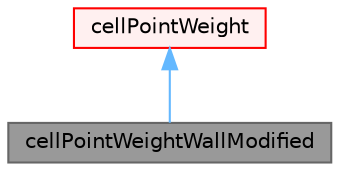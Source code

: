digraph "cellPointWeightWallModified"
{
 // LATEX_PDF_SIZE
  bgcolor="transparent";
  edge [fontname=Helvetica,fontsize=10,labelfontname=Helvetica,labelfontsize=10];
  node [fontname=Helvetica,fontsize=10,shape=box,height=0.2,width=0.4];
  Node1 [id="Node000001",label="cellPointWeightWallModified",height=0.2,width=0.4,color="gray40", fillcolor="grey60", style="filled", fontcolor="black",tooltip="Foam::cellPointWeightWallModified."];
  Node2 -> Node1 [id="edge1_Node000001_Node000002",dir="back",color="steelblue1",style="solid",tooltip=" "];
  Node2 [id="Node000002",label="cellPointWeight",height=0.2,width=0.4,color="red", fillcolor="#FFF0F0", style="filled",URL="$classFoam_1_1cellPointWeight.html",tooltip="Foam::cellPointWeight."];
}
